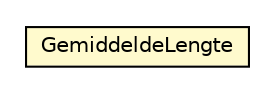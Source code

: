 #!/usr/local/bin/dot
#
# Class diagram 
# Generated by UMLGraph version R5_6-24-gf6e263 (http://www.umlgraph.org/)
#

digraph G {
	edge [fontname="Helvetica",fontsize=10,labelfontname="Helvetica",labelfontsize=10];
	node [fontname="Helvetica",fontsize=10,shape=plaintext];
	nodesep=0.25;
	ranksep=0.5;
	// nl.egem.stuf.sector.bg._0204.VBOFund.GemiddeldeLengte
	c219168 [label=<<table title="nl.egem.stuf.sector.bg._0204.VBOFund.GemiddeldeLengte" border="0" cellborder="1" cellspacing="0" cellpadding="2" port="p" bgcolor="lemonChiffon" href="./VBOFund.GemiddeldeLengte.html">
		<tr><td><table border="0" cellspacing="0" cellpadding="1">
<tr><td align="center" balign="center"> GemiddeldeLengte </td></tr>
		</table></td></tr>
		</table>>, URL="./VBOFund.GemiddeldeLengte.html", fontname="Helvetica", fontcolor="black", fontsize=10.0];
}

